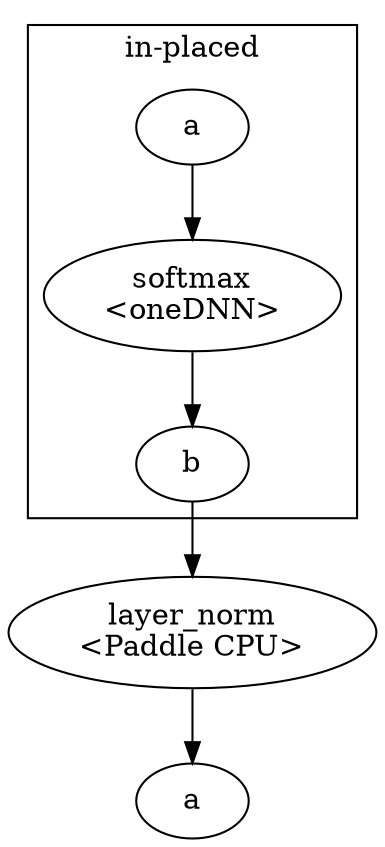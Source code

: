 digraph G {

  e1[label="softmax\n<oneDNN>"]
  e2[label="layer_norm\n<Paddle CPU>"]
  
  c[label="b"]
  e[label="a"]
  subgraph cluster_0 {  
  label="in-placed"
  a -> e1
  e1 -> c
  }
  
  c -> e2
  e2 -> e
  
}
